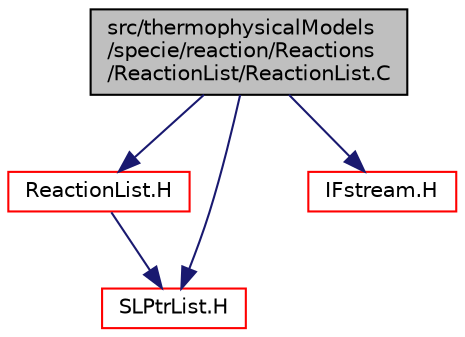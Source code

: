digraph "src/thermophysicalModels/specie/reaction/Reactions/ReactionList/ReactionList.C"
{
  bgcolor="transparent";
  edge [fontname="Helvetica",fontsize="10",labelfontname="Helvetica",labelfontsize="10"];
  node [fontname="Helvetica",fontsize="10",shape=record];
  Node1 [label="src/thermophysicalModels\l/specie/reaction/Reactions\l/ReactionList/ReactionList.C",height=0.2,width=0.4,color="black", fillcolor="grey75", style="filled", fontcolor="black"];
  Node1 -> Node2 [color="midnightblue",fontsize="10",style="solid",fontname="Helvetica"];
  Node2 [label="ReactionList.H",height=0.2,width=0.4,color="red",URL="$a10574.html"];
  Node2 -> Node3 [color="midnightblue",fontsize="10",style="solid",fontname="Helvetica"];
  Node3 [label="SLPtrList.H",height=0.2,width=0.4,color="red",URL="$a07776.html"];
  Node1 -> Node4 [color="midnightblue",fontsize="10",style="solid",fontname="Helvetica"];
  Node4 [label="IFstream.H",height=0.2,width=0.4,color="red",URL="$a07934.html"];
  Node1 -> Node3 [color="midnightblue",fontsize="10",style="solid",fontname="Helvetica"];
}
